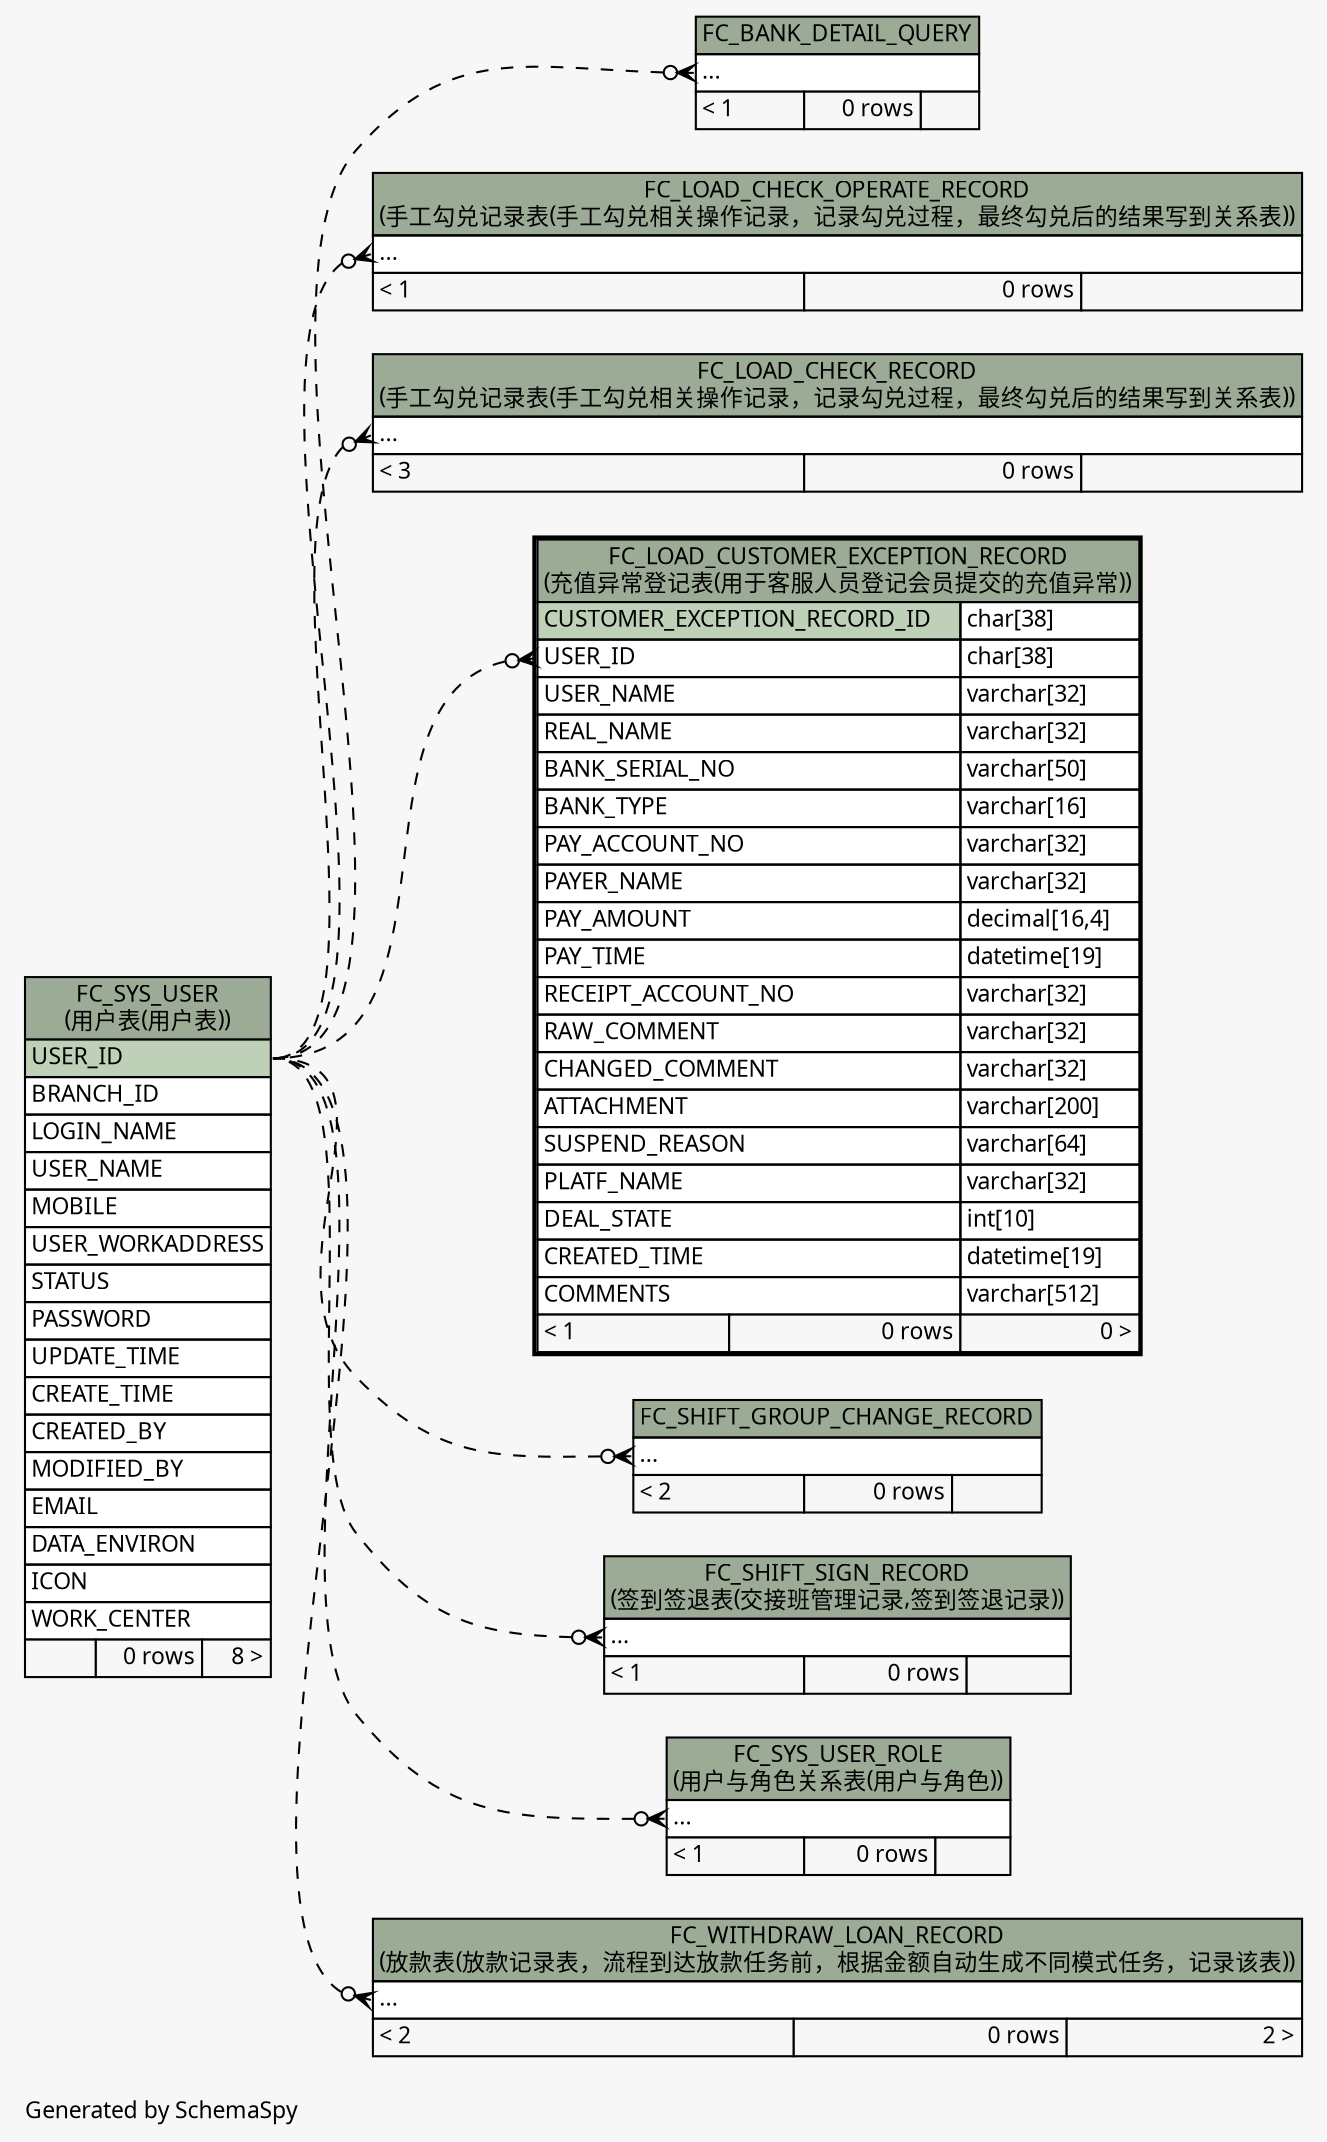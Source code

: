 // dot 2.26.0 on Linux 2.6.32-504.3.3.el6.x86_64
// SchemaSpy rev Unknown
digraph "impliedTwoDegreesRelationshipsDiagram" {
  graph [
    rankdir="RL"
    bgcolor="#f7f7f7"
    label="\nGenerated by SchemaSpy"
    labeljust="l"
    nodesep="0.18"
    ranksep="0.46"
    fontname="Microsoft YaHei"
    fontsize="11"
  ];
  node [
    fontname="Microsoft YaHei"
    fontsize="11"
    shape="plaintext"
  ];
  edge [
    arrowsize="0.8"
  ];
  "FC_BANK_DETAIL_QUERY":"elipses":w -> "FC_SYS_USER":"USER_ID":e [arrowhead=none dir=back arrowtail=crowodot style=dashed];
  "FC_LOAD_CHECK_OPERATE_RECORD":"elipses":w -> "FC_SYS_USER":"USER_ID":e [arrowhead=none dir=back arrowtail=crowodot style=dashed];
  "FC_LOAD_CHECK_RECORD":"elipses":w -> "FC_SYS_USER":"USER_ID":e [arrowhead=none dir=back arrowtail=crowodot style=dashed];
  "FC_LOAD_CUSTOMER_EXCEPTION_RECORD":"USER_ID":w -> "FC_SYS_USER":"USER_ID":e [arrowhead=none dir=back arrowtail=crowodot style=dashed];
  "FC_SHIFT_GROUP_CHANGE_RECORD":"elipses":w -> "FC_SYS_USER":"USER_ID":e [arrowhead=none dir=back arrowtail=crowodot style=dashed];
  "FC_SHIFT_SIGN_RECORD":"elipses":w -> "FC_SYS_USER":"USER_ID":e [arrowhead=none dir=back arrowtail=crowodot style=dashed];
  "FC_SYS_USER_ROLE":"elipses":w -> "FC_SYS_USER":"USER_ID":e [arrowhead=none dir=back arrowtail=crowodot style=dashed];
  "FC_WITHDRAW_LOAN_RECORD":"elipses":w -> "FC_SYS_USER":"USER_ID":e [arrowhead=none dir=back arrowtail=crowodot style=dashed];
  "FC_BANK_DETAIL_QUERY" [
    label=<
    <TABLE BORDER="0" CELLBORDER="1" CELLSPACING="0" BGCOLOR="#ffffff">
      <TR><TD COLSPAN="3" BGCOLOR="#9bab96" ALIGN="CENTER">FC_BANK_DETAIL_QUERY</TD></TR>
      <TR><TD PORT="elipses" COLSPAN="3" ALIGN="LEFT">...</TD></TR>
      <TR><TD ALIGN="LEFT" BGCOLOR="#f7f7f7">&lt; 1</TD><TD ALIGN="RIGHT" BGCOLOR="#f7f7f7">0 rows</TD><TD ALIGN="RIGHT" BGCOLOR="#f7f7f7">  </TD></TR>
    </TABLE>>
    URL="FC_BANK_DETAIL_QUERY.html"
    tooltip="FC_BANK_DETAIL_QUERY"
  ];
  "FC_LOAD_CHECK_OPERATE_RECORD" [
    label=<
    <TABLE BORDER="0" CELLBORDER="1" CELLSPACING="0" BGCOLOR="#ffffff">
      <TR><TD COLSPAN="3" BGCOLOR="#9bab96" ALIGN="CENTER">FC_LOAD_CHECK_OPERATE_RECORD<br/>(手工勾兑记录表(手工勾兑相关操作记录，记录勾兑过程，最终勾兑后的结果写到关系表))</TD></TR>
      <TR><TD PORT="elipses" COLSPAN="3" ALIGN="LEFT">...</TD></TR>
      <TR><TD ALIGN="LEFT" BGCOLOR="#f7f7f7">&lt; 1</TD><TD ALIGN="RIGHT" BGCOLOR="#f7f7f7">0 rows</TD><TD ALIGN="RIGHT" BGCOLOR="#f7f7f7">  </TD></TR>
    </TABLE>>
    URL="FC_LOAD_CHECK_OPERATE_RECORD.html"
    tooltip="FC_LOAD_CHECK_OPERATE_RECORD"
  ];
  "FC_LOAD_CHECK_RECORD" [
    label=<
    <TABLE BORDER="0" CELLBORDER="1" CELLSPACING="0" BGCOLOR="#ffffff">
      <TR><TD COLSPAN="3" BGCOLOR="#9bab96" ALIGN="CENTER">FC_LOAD_CHECK_RECORD<br/>(手工勾兑记录表(手工勾兑相关操作记录，记录勾兑过程，最终勾兑后的结果写到关系表))</TD></TR>
      <TR><TD PORT="elipses" COLSPAN="3" ALIGN="LEFT">...</TD></TR>
      <TR><TD ALIGN="LEFT" BGCOLOR="#f7f7f7">&lt; 3</TD><TD ALIGN="RIGHT" BGCOLOR="#f7f7f7">0 rows</TD><TD ALIGN="RIGHT" BGCOLOR="#f7f7f7">  </TD></TR>
    </TABLE>>
    URL="FC_LOAD_CHECK_RECORD.html"
    tooltip="FC_LOAD_CHECK_RECORD"
  ];
  "FC_LOAD_CUSTOMER_EXCEPTION_RECORD" [
    label=<
    <TABLE BORDER="2" CELLBORDER="1" CELLSPACING="0" BGCOLOR="#ffffff">
      <TR><TD COLSPAN="3" BGCOLOR="#9bab96" ALIGN="CENTER">FC_LOAD_CUSTOMER_EXCEPTION_RECORD<br/>(充值异常登记表(用于客服人员登记会员提交的充值异常))</TD></TR>
      <TR><TD PORT="CUSTOMER_EXCEPTION_RECORD_ID" COLSPAN="2" BGCOLOR="#bed1b8" ALIGN="LEFT">CUSTOMER_EXCEPTION_RECORD_ID</TD><TD PORT="CUSTOMER_EXCEPTION_RECORD_ID.type" ALIGN="LEFT">char[38]</TD></TR>
      <TR><TD PORT="USER_ID" COLSPAN="2" ALIGN="LEFT">USER_ID</TD><TD PORT="USER_ID.type" ALIGN="LEFT">char[38]</TD></TR>
      <TR><TD PORT="USER_NAME" COLSPAN="2" ALIGN="LEFT">USER_NAME</TD><TD PORT="USER_NAME.type" ALIGN="LEFT">varchar[32]</TD></TR>
      <TR><TD PORT="REAL_NAME" COLSPAN="2" ALIGN="LEFT">REAL_NAME</TD><TD PORT="REAL_NAME.type" ALIGN="LEFT">varchar[32]</TD></TR>
      <TR><TD PORT="BANK_SERIAL_NO" COLSPAN="2" ALIGN="LEFT">BANK_SERIAL_NO</TD><TD PORT="BANK_SERIAL_NO.type" ALIGN="LEFT">varchar[50]</TD></TR>
      <TR><TD PORT="BANK_TYPE" COLSPAN="2" ALIGN="LEFT">BANK_TYPE</TD><TD PORT="BANK_TYPE.type" ALIGN="LEFT">varchar[16]</TD></TR>
      <TR><TD PORT="PAY_ACCOUNT_NO" COLSPAN="2" ALIGN="LEFT">PAY_ACCOUNT_NO</TD><TD PORT="PAY_ACCOUNT_NO.type" ALIGN="LEFT">varchar[32]</TD></TR>
      <TR><TD PORT="PAYER_NAME" COLSPAN="2" ALIGN="LEFT">PAYER_NAME</TD><TD PORT="PAYER_NAME.type" ALIGN="LEFT">varchar[32]</TD></TR>
      <TR><TD PORT="PAY_AMOUNT" COLSPAN="2" ALIGN="LEFT">PAY_AMOUNT</TD><TD PORT="PAY_AMOUNT.type" ALIGN="LEFT">decimal[16,4]</TD></TR>
      <TR><TD PORT="PAY_TIME" COLSPAN="2" ALIGN="LEFT">PAY_TIME</TD><TD PORT="PAY_TIME.type" ALIGN="LEFT">datetime[19]</TD></TR>
      <TR><TD PORT="RECEIPT_ACCOUNT_NO" COLSPAN="2" ALIGN="LEFT">RECEIPT_ACCOUNT_NO</TD><TD PORT="RECEIPT_ACCOUNT_NO.type" ALIGN="LEFT">varchar[32]</TD></TR>
      <TR><TD PORT="RAW_COMMENT" COLSPAN="2" ALIGN="LEFT">RAW_COMMENT</TD><TD PORT="RAW_COMMENT.type" ALIGN="LEFT">varchar[32]</TD></TR>
      <TR><TD PORT="CHANGED_COMMENT" COLSPAN="2" ALIGN="LEFT">CHANGED_COMMENT</TD><TD PORT="CHANGED_COMMENT.type" ALIGN="LEFT">varchar[32]</TD></TR>
      <TR><TD PORT="ATTACHMENT" COLSPAN="2" ALIGN="LEFT">ATTACHMENT</TD><TD PORT="ATTACHMENT.type" ALIGN="LEFT">varchar[200]</TD></TR>
      <TR><TD PORT="SUSPEND_REASON" COLSPAN="2" ALIGN="LEFT">SUSPEND_REASON</TD><TD PORT="SUSPEND_REASON.type" ALIGN="LEFT">varchar[64]</TD></TR>
      <TR><TD PORT="PLATF_NAME" COLSPAN="2" ALIGN="LEFT">PLATF_NAME</TD><TD PORT="PLATF_NAME.type" ALIGN="LEFT">varchar[32]</TD></TR>
      <TR><TD PORT="DEAL_STATE" COLSPAN="2" ALIGN="LEFT">DEAL_STATE</TD><TD PORT="DEAL_STATE.type" ALIGN="LEFT">int[10]</TD></TR>
      <TR><TD PORT="CREATED_TIME" COLSPAN="2" ALIGN="LEFT">CREATED_TIME</TD><TD PORT="CREATED_TIME.type" ALIGN="LEFT">datetime[19]</TD></TR>
      <TR><TD PORT="COMMENTS" COLSPAN="2" ALIGN="LEFT">COMMENTS</TD><TD PORT="COMMENTS.type" ALIGN="LEFT">varchar[512]</TD></TR>
      <TR><TD ALIGN="LEFT" BGCOLOR="#f7f7f7">&lt; 1</TD><TD ALIGN="RIGHT" BGCOLOR="#f7f7f7">0 rows</TD><TD ALIGN="RIGHT" BGCOLOR="#f7f7f7">0 &gt;</TD></TR>
    </TABLE>>
    URL="FC_LOAD_CUSTOMER_EXCEPTION_RECORD.html"
    tooltip="FC_LOAD_CUSTOMER_EXCEPTION_RECORD"
  ];
  "FC_SHIFT_GROUP_CHANGE_RECORD" [
    label=<
    <TABLE BORDER="0" CELLBORDER="1" CELLSPACING="0" BGCOLOR="#ffffff">
      <TR><TD COLSPAN="3" BGCOLOR="#9bab96" ALIGN="CENTER">FC_SHIFT_GROUP_CHANGE_RECORD</TD></TR>
      <TR><TD PORT="elipses" COLSPAN="3" ALIGN="LEFT">...</TD></TR>
      <TR><TD ALIGN="LEFT" BGCOLOR="#f7f7f7">&lt; 2</TD><TD ALIGN="RIGHT" BGCOLOR="#f7f7f7">0 rows</TD><TD ALIGN="RIGHT" BGCOLOR="#f7f7f7">  </TD></TR>
    </TABLE>>
    URL="FC_SHIFT_GROUP_CHANGE_RECORD.html"
    tooltip="FC_SHIFT_GROUP_CHANGE_RECORD"
  ];
  "FC_SHIFT_SIGN_RECORD" [
    label=<
    <TABLE BORDER="0" CELLBORDER="1" CELLSPACING="0" BGCOLOR="#ffffff">
      <TR><TD COLSPAN="3" BGCOLOR="#9bab96" ALIGN="CENTER">FC_SHIFT_SIGN_RECORD<br/>(签到签退表(交接班管理记录,签到签退记录))</TD></TR>
      <TR><TD PORT="elipses" COLSPAN="3" ALIGN="LEFT">...</TD></TR>
      <TR><TD ALIGN="LEFT" BGCOLOR="#f7f7f7">&lt; 1</TD><TD ALIGN="RIGHT" BGCOLOR="#f7f7f7">0 rows</TD><TD ALIGN="RIGHT" BGCOLOR="#f7f7f7">  </TD></TR>
    </TABLE>>
    URL="FC_SHIFT_SIGN_RECORD.html"
    tooltip="FC_SHIFT_SIGN_RECORD"
  ];
  "FC_SYS_USER" [
    label=<
    <TABLE BORDER="0" CELLBORDER="1" CELLSPACING="0" BGCOLOR="#ffffff">
      <TR><TD COLSPAN="3" BGCOLOR="#9bab96" ALIGN="CENTER">FC_SYS_USER<br/>(用户表(用户表))</TD></TR>
      <TR><TD PORT="USER_ID" COLSPAN="3" BGCOLOR="#bed1b8" ALIGN="LEFT">USER_ID</TD></TR>
      <TR><TD PORT="BRANCH_ID" COLSPAN="3" ALIGN="LEFT">BRANCH_ID</TD></TR>
      <TR><TD PORT="LOGIN_NAME" COLSPAN="3" ALIGN="LEFT">LOGIN_NAME</TD></TR>
      <TR><TD PORT="USER_NAME" COLSPAN="3" ALIGN="LEFT">USER_NAME</TD></TR>
      <TR><TD PORT="MOBILE" COLSPAN="3" ALIGN="LEFT">MOBILE</TD></TR>
      <TR><TD PORT="USER_WORKADDRESS" COLSPAN="3" ALIGN="LEFT">USER_WORKADDRESS</TD></TR>
      <TR><TD PORT="STATUS" COLSPAN="3" ALIGN="LEFT">STATUS</TD></TR>
      <TR><TD PORT="PASSWORD" COLSPAN="3" ALIGN="LEFT">PASSWORD</TD></TR>
      <TR><TD PORT="UPDATE_TIME" COLSPAN="3" ALIGN="LEFT">UPDATE_TIME</TD></TR>
      <TR><TD PORT="CREATE_TIME" COLSPAN="3" ALIGN="LEFT">CREATE_TIME</TD></TR>
      <TR><TD PORT="CREATED_BY" COLSPAN="3" ALIGN="LEFT">CREATED_BY</TD></TR>
      <TR><TD PORT="MODIFIED_BY" COLSPAN="3" ALIGN="LEFT">MODIFIED_BY</TD></TR>
      <TR><TD PORT="EMAIL" COLSPAN="3" ALIGN="LEFT">EMAIL</TD></TR>
      <TR><TD PORT="DATA_ENVIRON" COLSPAN="3" ALIGN="LEFT">DATA_ENVIRON</TD></TR>
      <TR><TD PORT="ICON" COLSPAN="3" ALIGN="LEFT">ICON</TD></TR>
      <TR><TD PORT="WORK_CENTER" COLSPAN="3" ALIGN="LEFT">WORK_CENTER</TD></TR>
      <TR><TD ALIGN="LEFT" BGCOLOR="#f7f7f7">  </TD><TD ALIGN="RIGHT" BGCOLOR="#f7f7f7">0 rows</TD><TD ALIGN="RIGHT" BGCOLOR="#f7f7f7">8 &gt;</TD></TR>
    </TABLE>>
    URL="FC_SYS_USER.html"
    tooltip="FC_SYS_USER"
  ];
  "FC_SYS_USER_ROLE" [
    label=<
    <TABLE BORDER="0" CELLBORDER="1" CELLSPACING="0" BGCOLOR="#ffffff">
      <TR><TD COLSPAN="3" BGCOLOR="#9bab96" ALIGN="CENTER">FC_SYS_USER_ROLE<br/>(用户与角色关系表(用户与角色))</TD></TR>
      <TR><TD PORT="elipses" COLSPAN="3" ALIGN="LEFT">...</TD></TR>
      <TR><TD ALIGN="LEFT" BGCOLOR="#f7f7f7">&lt; 1</TD><TD ALIGN="RIGHT" BGCOLOR="#f7f7f7">0 rows</TD><TD ALIGN="RIGHT" BGCOLOR="#f7f7f7">  </TD></TR>
    </TABLE>>
    URL="FC_SYS_USER_ROLE.html"
    tooltip="FC_SYS_USER_ROLE"
  ];
  "FC_WITHDRAW_LOAN_RECORD" [
    label=<
    <TABLE BORDER="0" CELLBORDER="1" CELLSPACING="0" BGCOLOR="#ffffff">
      <TR><TD COLSPAN="3" BGCOLOR="#9bab96" ALIGN="CENTER">FC_WITHDRAW_LOAN_RECORD<br/>(放款表(放款记录表，流程到达放款任务前，根据金额自动生成不同模式任务，记录该表))</TD></TR>
      <TR><TD PORT="elipses" COLSPAN="3" ALIGN="LEFT">...</TD></TR>
      <TR><TD ALIGN="LEFT" BGCOLOR="#f7f7f7">&lt; 2</TD><TD ALIGN="RIGHT" BGCOLOR="#f7f7f7">0 rows</TD><TD ALIGN="RIGHT" BGCOLOR="#f7f7f7">2 &gt;</TD></TR>
    </TABLE>>
    URL="FC_WITHDRAW_LOAN_RECORD.html"
    tooltip="FC_WITHDRAW_LOAN_RECORD"
  ];
}
